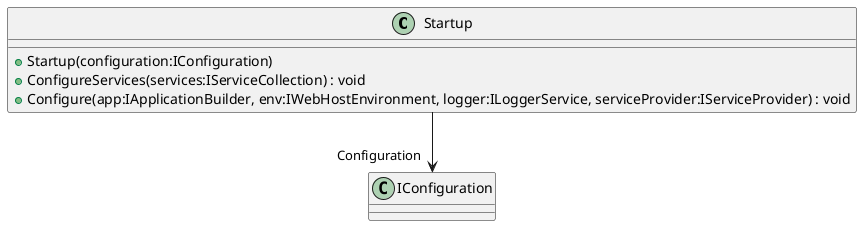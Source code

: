 @startuml
class Startup {
    + Startup(configuration:IConfiguration)
    + ConfigureServices(services:IServiceCollection) : void
    + Configure(app:IApplicationBuilder, env:IWebHostEnvironment, logger:ILoggerService, serviceProvider:IServiceProvider) : void
}
Startup --> "Configuration" IConfiguration
@enduml
